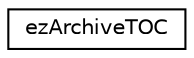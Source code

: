 digraph "Graphical Class Hierarchy"
{
 // LATEX_PDF_SIZE
  edge [fontname="Helvetica",fontsize="10",labelfontname="Helvetica",labelfontsize="10"];
  node [fontname="Helvetica",fontsize="10",shape=record];
  rankdir="LR";
  Node0 [label="ezArchiveTOC",height=0.2,width=0.4,color="black", fillcolor="white", style="filled",URL="$d5/dbf/classez_archive_t_o_c.htm",tooltip="Table-of-contents for an ezArchive file."];
}

